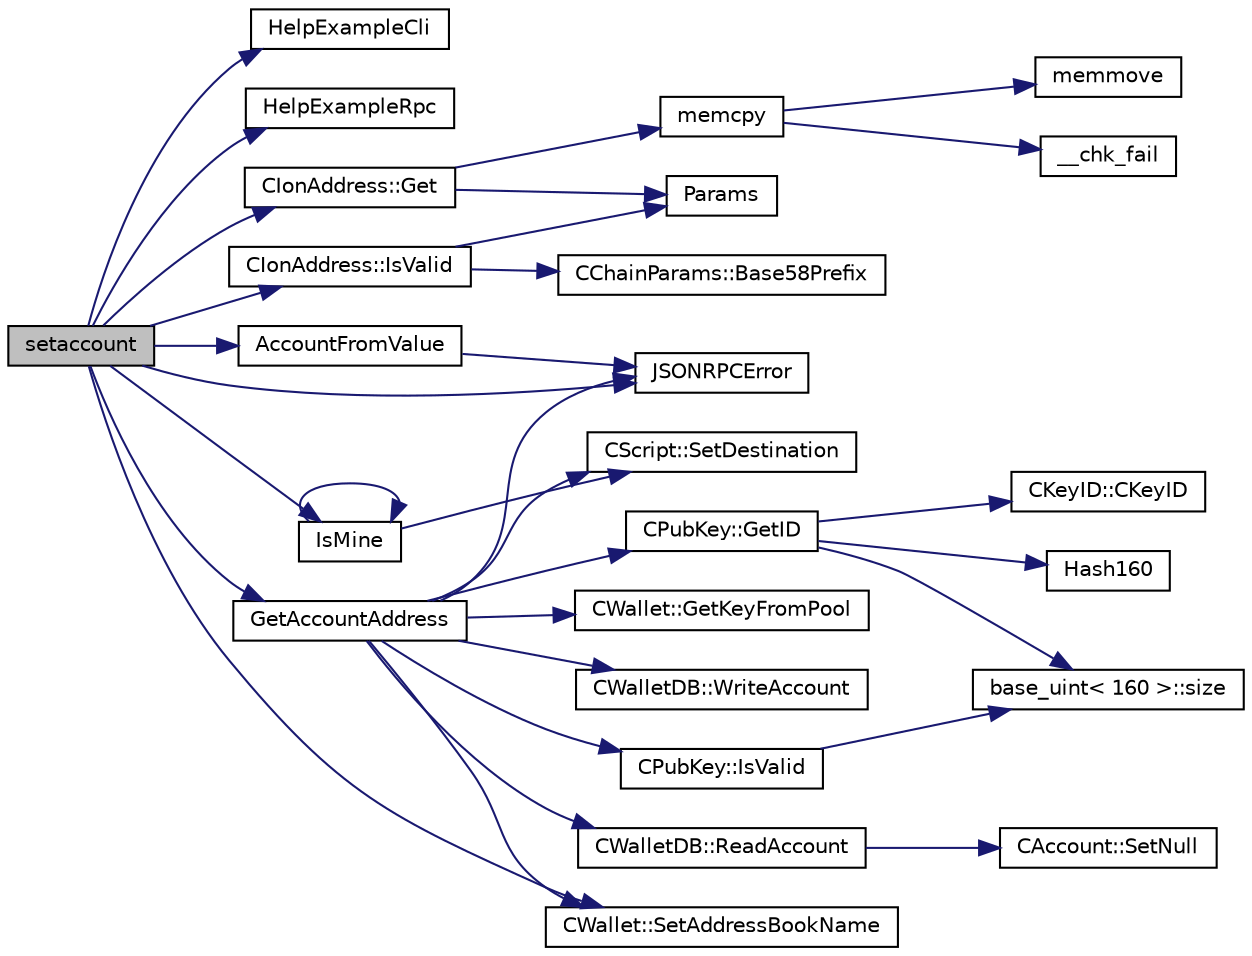 digraph "setaccount"
{
  edge [fontname="Helvetica",fontsize="10",labelfontname="Helvetica",labelfontsize="10"];
  node [fontname="Helvetica",fontsize="10",shape=record];
  rankdir="LR";
  Node1028 [label="setaccount",height=0.2,width=0.4,color="black", fillcolor="grey75", style="filled", fontcolor="black"];
  Node1028 -> Node1029 [color="midnightblue",fontsize="10",style="solid",fontname="Helvetica"];
  Node1029 [label="HelpExampleCli",height=0.2,width=0.4,color="black", fillcolor="white", style="filled",URL="$d6/d76/rpcserver_8cpp.html#ac01ac6eab5467567ed0da106814e04ec"];
  Node1028 -> Node1030 [color="midnightblue",fontsize="10",style="solid",fontname="Helvetica"];
  Node1030 [label="HelpExampleRpc",height=0.2,width=0.4,color="black", fillcolor="white", style="filled",URL="$d6/d76/rpcserver_8cpp.html#a06ea60e24e5a1053a14a11b1009bf9ef"];
  Node1028 -> Node1031 [color="midnightblue",fontsize="10",style="solid",fontname="Helvetica"];
  Node1031 [label="CIonAddress::IsValid",height=0.2,width=0.4,color="black", fillcolor="white", style="filled",URL="$d1/de4/class_c_ion_address.html#a93cb71370b938e7fad4a74c4b5775da6"];
  Node1031 -> Node1032 [color="midnightblue",fontsize="10",style="solid",fontname="Helvetica"];
  Node1032 [label="Params",height=0.2,width=0.4,color="black", fillcolor="white", style="filled",URL="$df/dbf/chainparams_8cpp.html#ace5c5b706d71a324a417dd2db394fd4a",tooltip="Return the currently selected parameters. "];
  Node1031 -> Node1033 [color="midnightblue",fontsize="10",style="solid",fontname="Helvetica"];
  Node1033 [label="CChainParams::Base58Prefix",height=0.2,width=0.4,color="black", fillcolor="white", style="filled",URL="$d1/d4f/class_c_chain_params.html#a103c58eca4a26a71201882b3ed6c4cb4"];
  Node1028 -> Node1034 [color="midnightblue",fontsize="10",style="solid",fontname="Helvetica"];
  Node1034 [label="JSONRPCError",height=0.2,width=0.4,color="black", fillcolor="white", style="filled",URL="$d2/d30/rpcprotocol_8cpp.html#a17b1bb111ab339efc951929834766039"];
  Node1028 -> Node1035 [color="midnightblue",fontsize="10",style="solid",fontname="Helvetica"];
  Node1035 [label="AccountFromValue",height=0.2,width=0.4,color="black", fillcolor="white", style="filled",URL="$df/d1d/rpcwallet_8cpp.html#a3039648e370837eb1e7b4dc669f3ef0f"];
  Node1035 -> Node1034 [color="midnightblue",fontsize="10",style="solid",fontname="Helvetica"];
  Node1028 -> Node1036 [color="midnightblue",fontsize="10",style="solid",fontname="Helvetica"];
  Node1036 [label="IsMine",height=0.2,width=0.4,color="black", fillcolor="white", style="filled",URL="$dd/d0f/script_8cpp.html#adc59cf67d903c1ba1ef225561b85bfce"];
  Node1036 -> Node1037 [color="midnightblue",fontsize="10",style="solid",fontname="Helvetica"];
  Node1037 [label="CScript::SetDestination",height=0.2,width=0.4,color="black", fillcolor="white", style="filled",URL="$d9/d4b/class_c_script.html#ad1b5a9077241aa06116040c4f1b7c31e"];
  Node1036 -> Node1036 [color="midnightblue",fontsize="10",style="solid",fontname="Helvetica"];
  Node1028 -> Node1038 [color="midnightblue",fontsize="10",style="solid",fontname="Helvetica"];
  Node1038 [label="CIonAddress::Get",height=0.2,width=0.4,color="black", fillcolor="white", style="filled",URL="$d1/de4/class_c_ion_address.html#aa70f9899f0a3cf37e4a87483db5cf99d"];
  Node1038 -> Node1039 [color="midnightblue",fontsize="10",style="solid",fontname="Helvetica"];
  Node1039 [label="memcpy",height=0.2,width=0.4,color="black", fillcolor="white", style="filled",URL="$d5/d9f/glibc__compat_8cpp.html#a0f46826ab0466591e136db24394923cf"];
  Node1039 -> Node1040 [color="midnightblue",fontsize="10",style="solid",fontname="Helvetica"];
  Node1040 [label="memmove",height=0.2,width=0.4,color="black", fillcolor="white", style="filled",URL="$d5/d9f/glibc__compat_8cpp.html#a9778d49e9029dd75bc53ecbbf9f5e9a1"];
  Node1039 -> Node1041 [color="midnightblue",fontsize="10",style="solid",fontname="Helvetica"];
  Node1041 [label="__chk_fail",height=0.2,width=0.4,color="black", fillcolor="white", style="filled",URL="$d5/d9f/glibc__compat_8cpp.html#a424ac71631da5ada2976630ff67051d1"];
  Node1038 -> Node1032 [color="midnightblue",fontsize="10",style="solid",fontname="Helvetica"];
  Node1028 -> Node1042 [color="midnightblue",fontsize="10",style="solid",fontname="Helvetica"];
  Node1042 [label="GetAccountAddress",height=0.2,width=0.4,color="black", fillcolor="white", style="filled",URL="$df/d1d/rpcwallet_8cpp.html#af04b341ad8248ac9edce6d3265af86d4"];
  Node1042 -> Node1043 [color="midnightblue",fontsize="10",style="solid",fontname="Helvetica"];
  Node1043 [label="CWalletDB::ReadAccount",height=0.2,width=0.4,color="black", fillcolor="white", style="filled",URL="$d4/d90/class_c_wallet_d_b.html#afa8d9d374072629b360adb49b9bdd584"];
  Node1043 -> Node1044 [color="midnightblue",fontsize="10",style="solid",fontname="Helvetica"];
  Node1044 [label="CAccount::SetNull",height=0.2,width=0.4,color="black", fillcolor="white", style="filled",URL="$d2/d98/class_c_account.html#ac63a4127fd899a21a5916a86588e809a"];
  Node1042 -> Node1045 [color="midnightblue",fontsize="10",style="solid",fontname="Helvetica"];
  Node1045 [label="CPubKey::IsValid",height=0.2,width=0.4,color="black", fillcolor="white", style="filled",URL="$da/d4e/class_c_pub_key.html#a4fa94293cf8577fd039b9a133f6c7f30"];
  Node1045 -> Node1046 [color="midnightblue",fontsize="10",style="solid",fontname="Helvetica"];
  Node1046 [label="base_uint\< 160 \>::size",height=0.2,width=0.4,color="black", fillcolor="white", style="filled",URL="$da/df7/classbase__uint.html#a1f49b034e686269601ea89b0319b8004"];
  Node1042 -> Node1037 [color="midnightblue",fontsize="10",style="solid",fontname="Helvetica"];
  Node1042 -> Node1047 [color="midnightblue",fontsize="10",style="solid",fontname="Helvetica"];
  Node1047 [label="CPubKey::GetID",height=0.2,width=0.4,color="black", fillcolor="white", style="filled",URL="$da/d4e/class_c_pub_key.html#a2675f7e6f72eff68e7a5227289feb021"];
  Node1047 -> Node1048 [color="midnightblue",fontsize="10",style="solid",fontname="Helvetica"];
  Node1048 [label="CKeyID::CKeyID",height=0.2,width=0.4,color="black", fillcolor="white", style="filled",URL="$dd/d88/class_c_key_i_d.html#a01dbd3c37820a2ffe89d106c6a7cf53d"];
  Node1047 -> Node1049 [color="midnightblue",fontsize="10",style="solid",fontname="Helvetica"];
  Node1049 [label="Hash160",height=0.2,width=0.4,color="black", fillcolor="white", style="filled",URL="$db/dfb/hash_8h.html#a4490f70ddae16e9e48460a0416a48a6b"];
  Node1047 -> Node1046 [color="midnightblue",fontsize="10",style="solid",fontname="Helvetica"];
  Node1042 -> Node1050 [color="midnightblue",fontsize="10",style="solid",fontname="Helvetica"];
  Node1050 [label="CWallet::GetKeyFromPool",height=0.2,width=0.4,color="black", fillcolor="white", style="filled",URL="$d2/de5/class_c_wallet.html#a18549ec5c472c003afc4794daeb9adfd"];
  Node1042 -> Node1034 [color="midnightblue",fontsize="10",style="solid",fontname="Helvetica"];
  Node1042 -> Node1051 [color="midnightblue",fontsize="10",style="solid",fontname="Helvetica"];
  Node1051 [label="CWallet::SetAddressBookName",height=0.2,width=0.4,color="black", fillcolor="white", style="filled",URL="$d2/de5/class_c_wallet.html#a95d2dd3693db562aa11afbecf33e1276"];
  Node1042 -> Node1052 [color="midnightblue",fontsize="10",style="solid",fontname="Helvetica"];
  Node1052 [label="CWalletDB::WriteAccount",height=0.2,width=0.4,color="black", fillcolor="white", style="filled",URL="$d4/d90/class_c_wallet_d_b.html#afef640a4990f74fd5af7178c99415cf3"];
  Node1028 -> Node1051 [color="midnightblue",fontsize="10",style="solid",fontname="Helvetica"];
}
